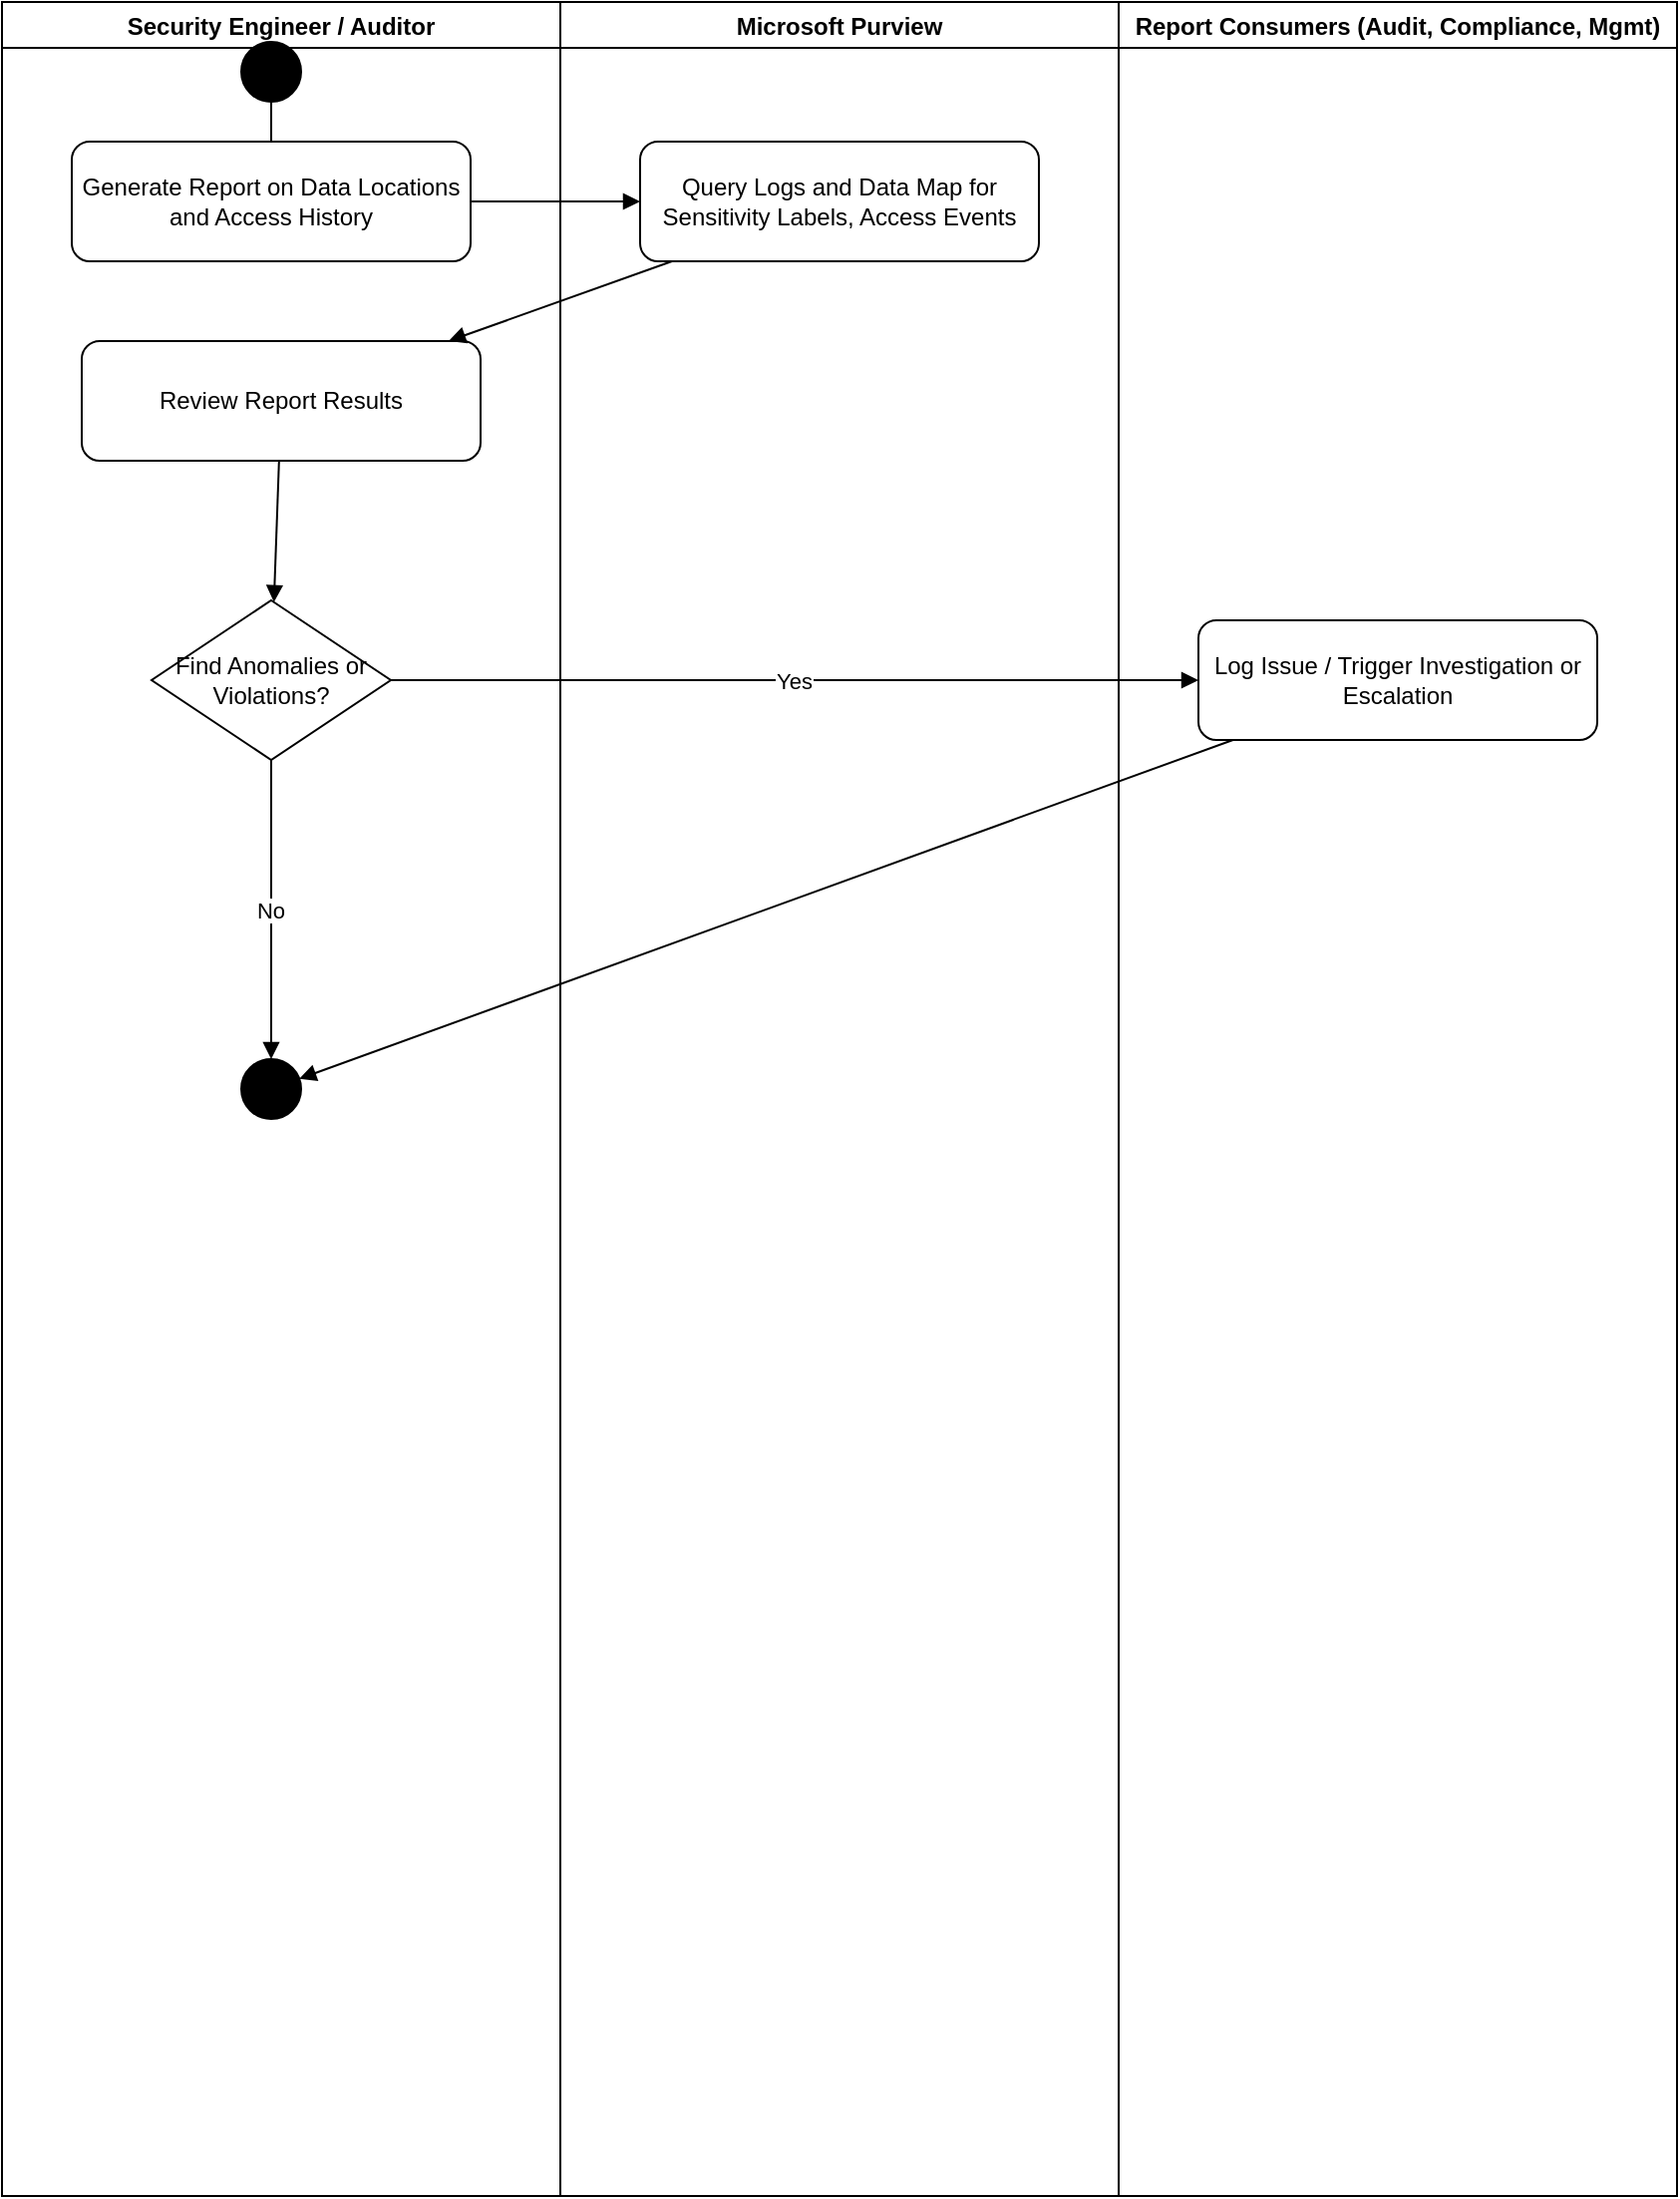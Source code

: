 <mxfile version="27.0.6">
  <diagram name="Auditable Logs and Reporting in Microsoft Purview" id="0">
    <mxGraphModel dx="1426" dy="743" grid="1" gridSize="10" guides="1" tooltips="1" connect="1" arrows="1" fold="1" page="1" pageScale="1" pageWidth="850" pageHeight="1100" math="0" shadow="0">
      <root>
        <mxCell id="0" />
        <mxCell id="1" parent="0" />
        <mxCell id="2" value="Security Engineer / Auditor" style="swimlane" parent="1" vertex="1">
          <mxGeometry width="280" height="1100" as="geometry" />
        </mxCell>
        <mxCell id="5" value="" style="ellipse;whiteSpace=wrap;html=1;aspect=fixed;fillColor=#000000;" parent="2" vertex="1">
          <mxGeometry x="120" y="20" width="30" height="30" as="geometry" />
        </mxCell>
        <mxCell id="6" value="Generate Report on Data Locations and Access History" style="rounded=1;whiteSpace=wrap;html=1;" parent="2" vertex="1">
          <mxGeometry x="35" y="70" width="200" height="60" as="geometry" />
        </mxCell>
        <mxCell id="e1" style="endArrow=none;" parent="2" source="5" target="6" edge="1">
          <mxGeometry relative="1" as="geometry" />
        </mxCell>
        <mxCell id="12" value="" style="ellipse;whiteSpace=wrap;html=1;aspect=fixed;fillColor=#000000;" parent="2" vertex="1">
          <mxGeometry x="120" y="530" width="30" height="30" as="geometry" />
        </mxCell>
        <mxCell id="10" value="Find Anomalies or Violations?" style="rhombus;whiteSpace=wrap;html=1;" parent="2" vertex="1">
          <mxGeometry x="75" y="300" width="120" height="80" as="geometry" />
        </mxCell>
        <mxCell id="e5" value="No" style="endArrow=block;" parent="2" source="10" target="12" edge="1">
          <mxGeometry relative="1" as="geometry" />
        </mxCell>
        <mxCell id="9" value="Review Report Results" style="rounded=1;whiteSpace=wrap;html=1;" parent="2" vertex="1">
          <mxGeometry x="40" y="170" width="200" height="60" as="geometry" />
        </mxCell>
        <mxCell id="e7" style="endArrow=block;" parent="2" source="9" target="10" edge="1">
          <mxGeometry relative="1" as="geometry" />
        </mxCell>
        <mxCell id="3" value="Microsoft Purview" style="swimlane" parent="1" vertex="1">
          <mxGeometry x="280" width="280" height="1100" as="geometry" />
        </mxCell>
        <mxCell id="8" value="Query Logs and Data Map for Sensitivity Labels, Access Events" style="rounded=1;whiteSpace=wrap;html=1;" parent="3" vertex="1">
          <mxGeometry x="40" y="70" width="200" height="60" as="geometry" />
        </mxCell>
        <mxCell id="4" value="Report Consumers (Audit, Compliance, Mgmt)" style="swimlane" parent="1" vertex="1">
          <mxGeometry x="560" width="280" height="1100" as="geometry" />
        </mxCell>
        <mxCell id="11" value="Log Issue / Trigger Investigation or Escalation" style="rounded=1;whiteSpace=wrap;html=1;" parent="4" vertex="1">
          <mxGeometry x="40" y="310" width="200" height="60" as="geometry" />
        </mxCell>
        <mxCell id="e8" style="endArrow=block;" parent="1" source="11" target="12" edge="1">
          <mxGeometry relative="1" as="geometry" />
        </mxCell>
        <mxCell id="e6" value="Yes" style="endArrow=block;" parent="1" source="10" target="11" edge="1">
          <mxGeometry relative="1" as="geometry" />
        </mxCell>
        <mxCell id="e4" style="endArrow=block;" parent="1" source="8" target="9" edge="1">
          <mxGeometry relative="1" as="geometry" />
        </mxCell>
        <mxCell id="e2" style="endArrow=block;entryX=0;entryY=0.5;entryDx=0;entryDy=0;" parent="1" source="6" target="8" edge="1">
          <mxGeometry relative="1" as="geometry">
            <mxPoint x="320" y="100" as="targetPoint" />
          </mxGeometry>
        </mxCell>
      </root>
    </mxGraphModel>
  </diagram>
</mxfile>
